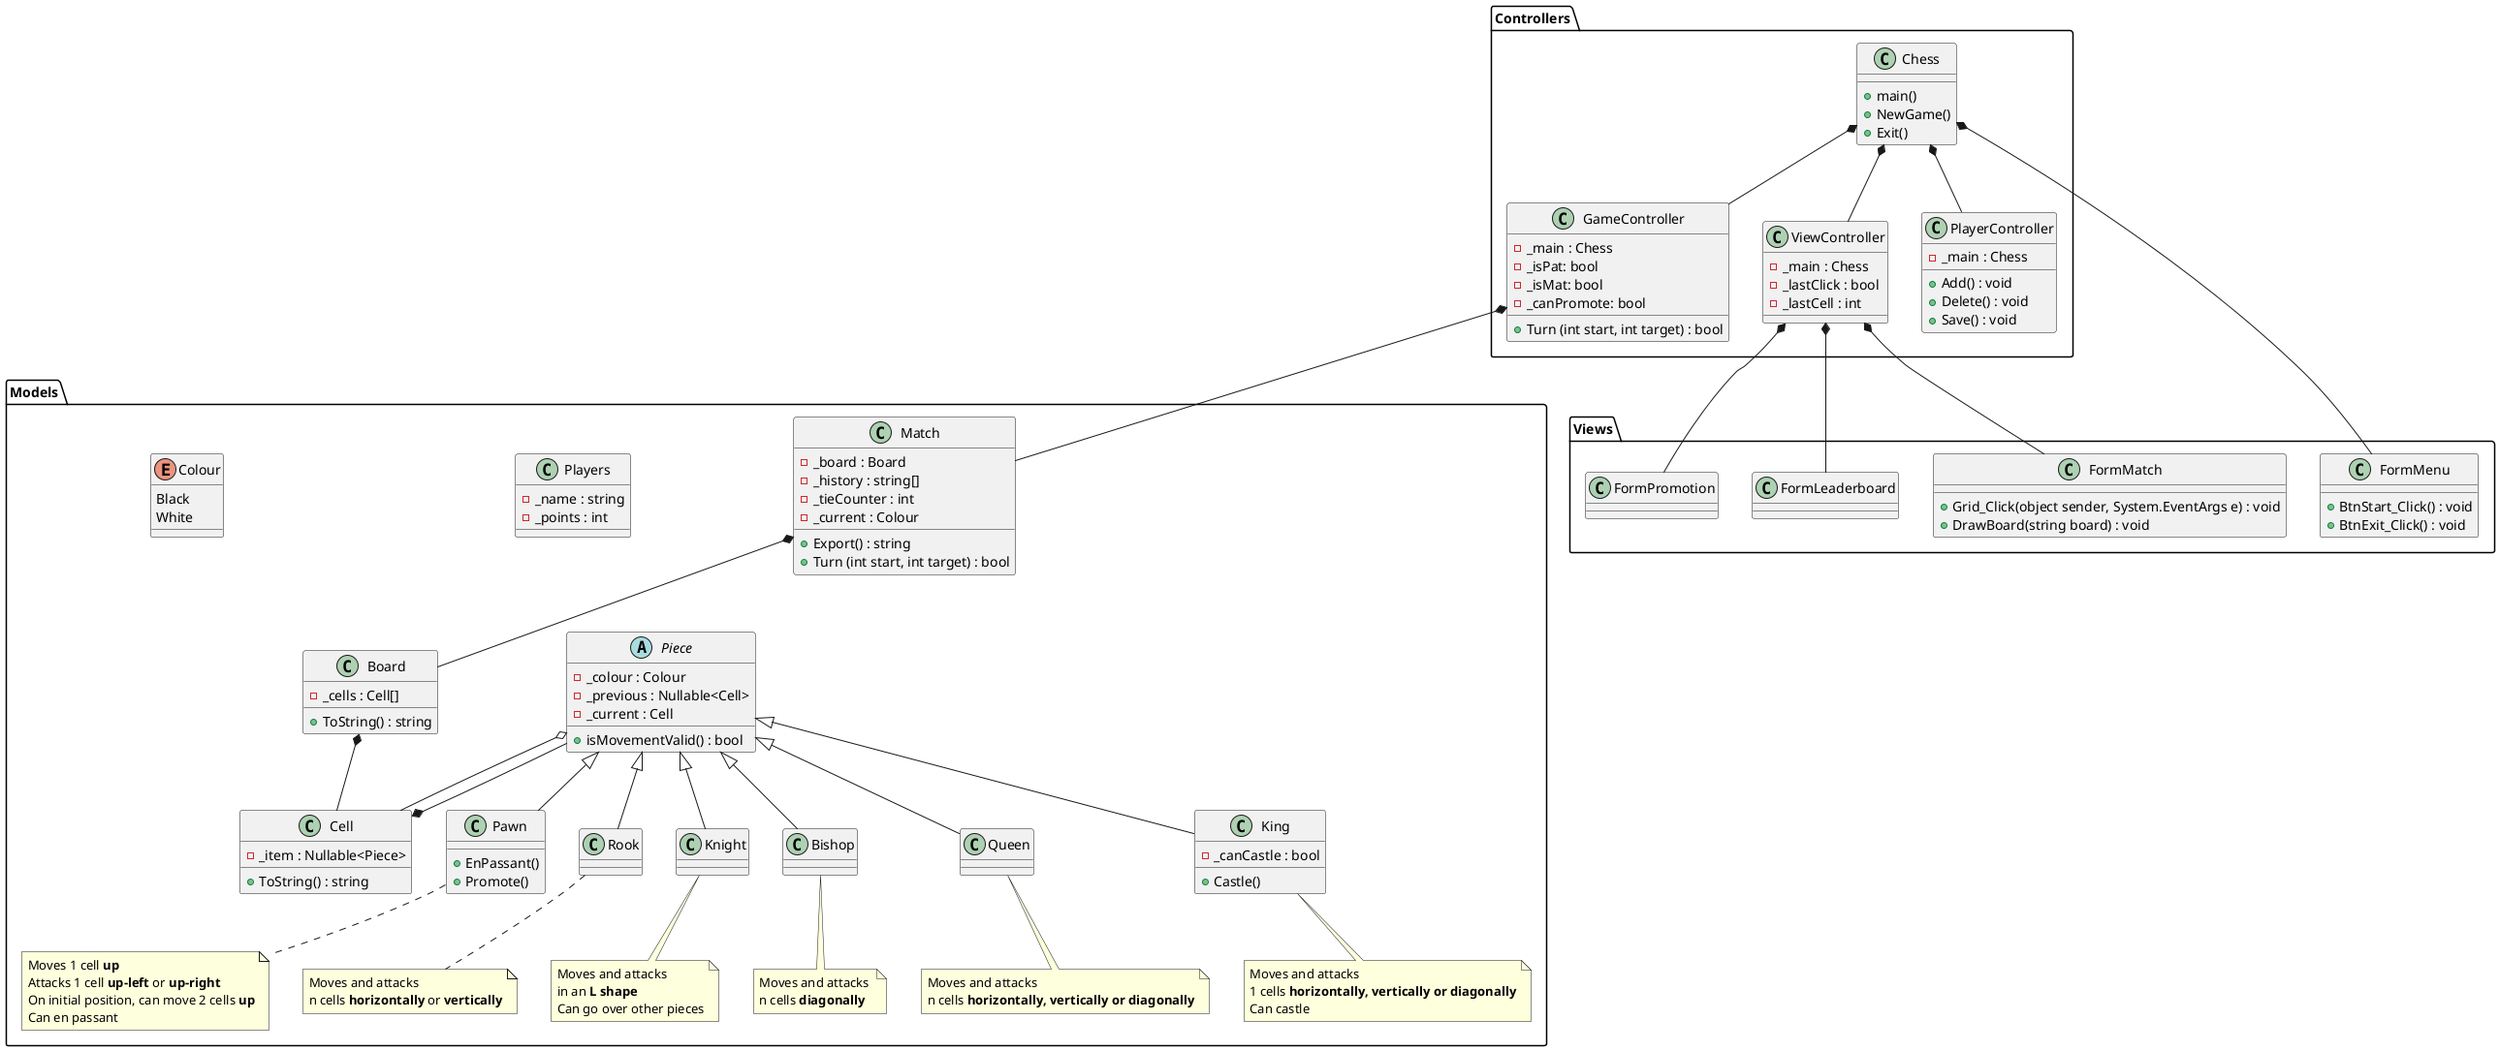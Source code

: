 @startuml Class

'https://plantuml.com/class-diagram
namespace Models {
    abstract class Piece {
        - _colour : Colour
        - _previous : Nullable<Cell>
        - _current : Cell
        + isMovementValid() : bool
    }

    class Pawn extends Piece {
        + EnPassant()
        + Promote()
    }
    note bottom of Pawn
        Moves 1 cell <b>up</b>
        Attacks 1 cell <b>up-left</b> or <b>up-right</b>
        On initial position, can move 2 cells <b>up</b>
        Can en passant
    end note

    class Rook  extends Piece {

    }
    note bottom of Rook
        Moves and attacks 
        n cells <b>horizontally</b> or <b>vertically</b>
    end note

    class Knight extends Piece {

    }
    note bottom of Knight
        Moves and attacks 
        in an <b>L shape</b>
        Can go over other pieces
    end note

    class Bishop extends Piece {

    }
    note bottom of Bishop
        Moves and attacks 
        n cells <b>diagonally</b>
    end note

    class Queen extends Piece {

    }
    note bottom of Queen
        Moves and attacks 
        n cells <b>horizontally, vertically or diagonally</b>
    end note

    class King extends Piece {
        - _canCastle : bool
        + Castle()
    }
    note bottom of King
        Moves and attacks 
        1 cells <b>horizontally, vertically or diagonally</b>
        Can castle
    end note

    class Match {
        - _board : Board
        - _history : string[]
        - _tieCounter : int
        - _current : Colour
        + Export() : string
        + Turn (int start, int target) : bool
    }
    class Board {
        - _cells : Cell[]
        + ToString() : string
    }
    class Cell {
        - _item : Nullable<Piece>
        + ToString() : string

    }
    class Players {
        - _name : string
        - _points : int
    }
    enum Colour {
        Black
        White
    }

    Match *-- Board
    Board *-- Cell
    Cell *-- Piece
    Piece o-- Cell
}

namespace Controllers {
    class Chess {
        + main() 
        + NewGame()
        + Exit()
    }

    class GameController  {
        - _main : Chess
        - _isPat: bool
        - _isMat: bool
        - _canPromote: bool
        + Turn (int start, int target) : bool
    }

    class ViewController  {
        - _main : Chess
        - _lastClick : bool
        - _lastCell : int
    }

    class PlayerController  {
        - _main : Chess
        + Add() : void
        + Delete() : void
        + Save() : void
    }

    Chess *-- GameController
    Chess *-- ViewController
    Chess *-- PlayerController
}

namespace Views {
    class FormMenu {
        + BtnStart_Click() : void
        + BtnExit_Click() : void
    }
    class FormMatch {
        + Grid_Click(object sender, System.EventArgs e) : void
        + DrawBoard(string board) : void
    }
    class FormLeaderboard {
                   
    }
    class FormPromotion {
        
    }
}

Controllers.GameController *-- Models.Match
Controllers.Chess *-- Views.FormMenu
                      Controllers.ViewController *-- Views.FormMatch
                      Controllers.ViewController *-- Views.FormLeaderboard
Controllers.ViewController *-- Views.FormPromotion

@enduml